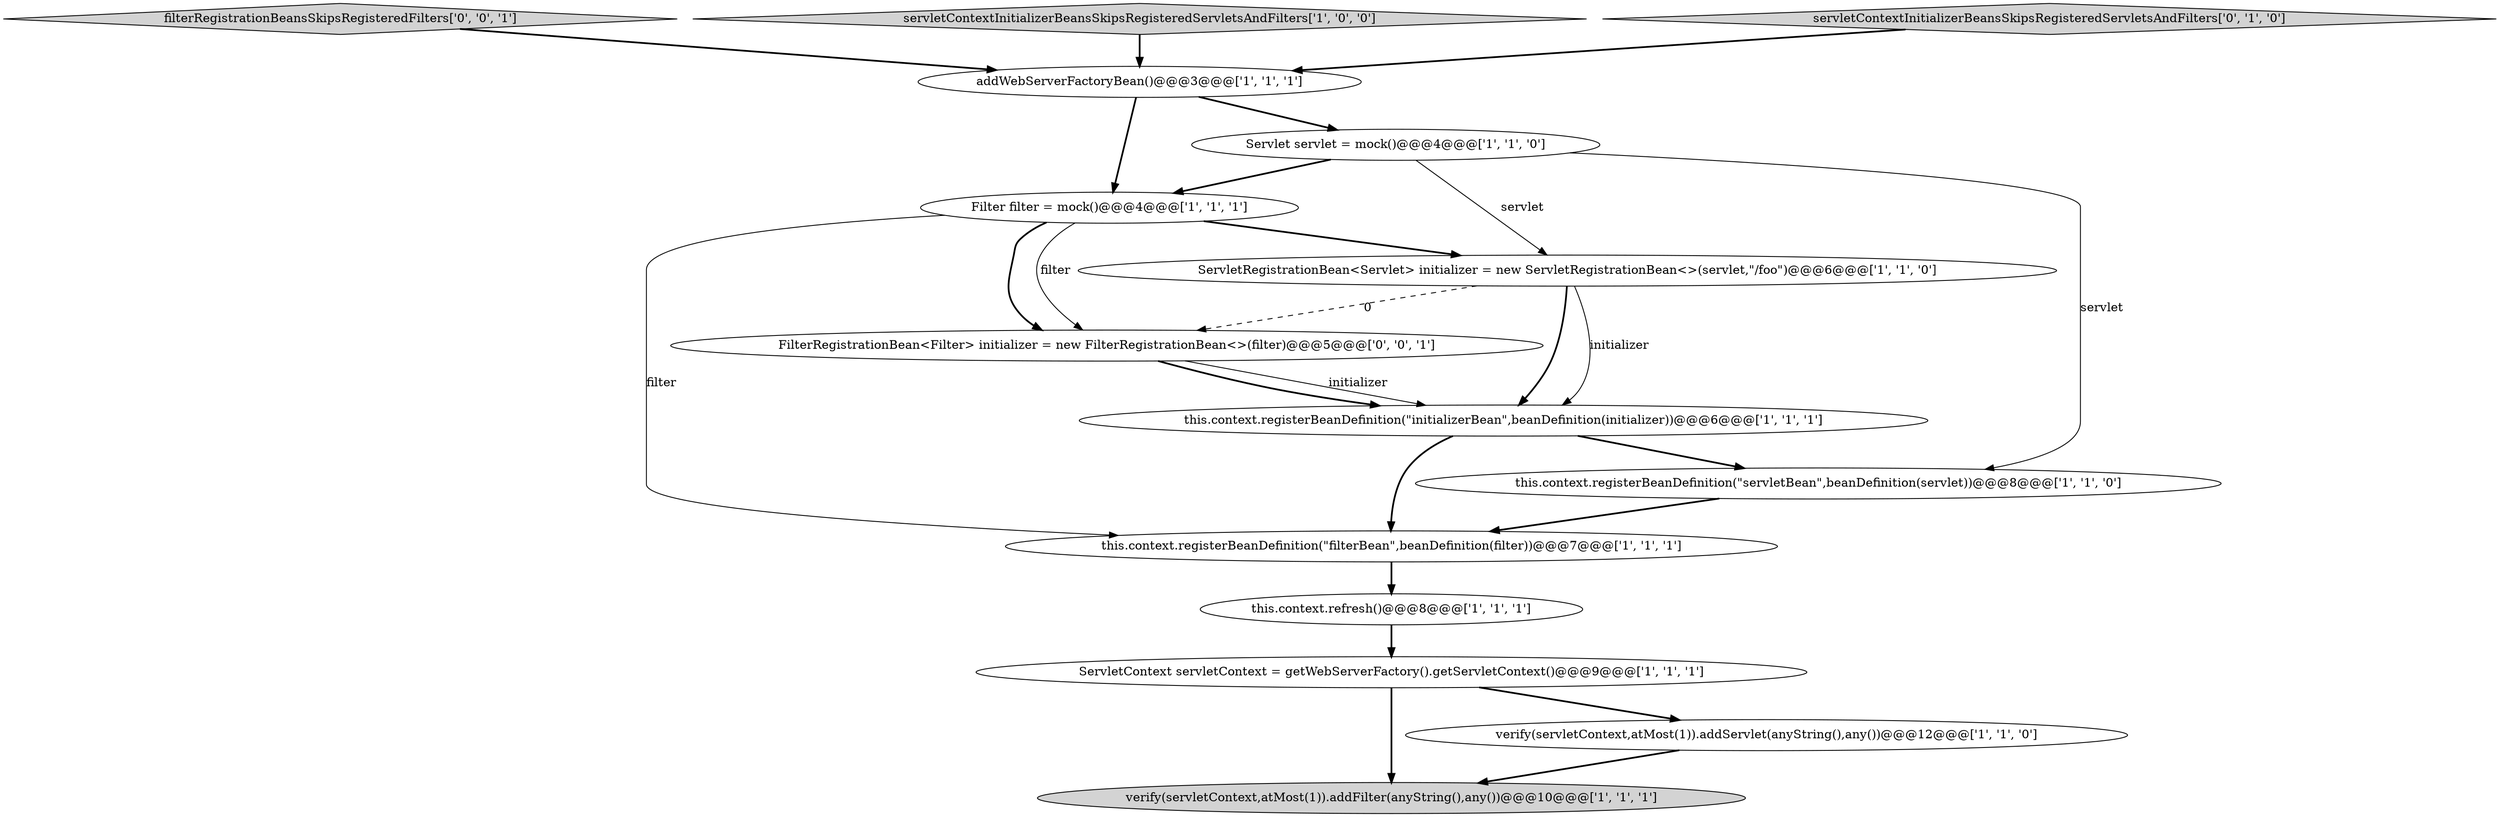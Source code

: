 digraph {
3 [style = filled, label = "Filter filter = mock()@@@4@@@['1', '1', '1']", fillcolor = white, shape = ellipse image = "AAA0AAABBB1BBB"];
7 [style = filled, label = "this.context.registerBeanDefinition(\"servletBean\",beanDefinition(servlet))@@@8@@@['1', '1', '0']", fillcolor = white, shape = ellipse image = "AAA0AAABBB1BBB"];
1 [style = filled, label = "ServletContext servletContext = getWebServerFactory().getServletContext()@@@9@@@['1', '1', '1']", fillcolor = white, shape = ellipse image = "AAA0AAABBB1BBB"];
13 [style = filled, label = "filterRegistrationBeansSkipsRegisteredFilters['0', '0', '1']", fillcolor = lightgray, shape = diamond image = "AAA0AAABBB3BBB"];
6 [style = filled, label = "servletContextInitializerBeansSkipsRegisteredServletsAndFilters['1', '0', '0']", fillcolor = lightgray, shape = diamond image = "AAA0AAABBB1BBB"];
8 [style = filled, label = "ServletRegistrationBean<Servlet> initializer = new ServletRegistrationBean<>(servlet,\"/foo\")@@@6@@@['1', '1', '0']", fillcolor = white, shape = ellipse image = "AAA0AAABBB1BBB"];
5 [style = filled, label = "verify(servletContext,atMost(1)).addFilter(anyString(),any())@@@10@@@['1', '1', '1']", fillcolor = lightgray, shape = ellipse image = "AAA0AAABBB1BBB"];
9 [style = filled, label = "this.context.registerBeanDefinition(\"initializerBean\",beanDefinition(initializer))@@@6@@@['1', '1', '1']", fillcolor = white, shape = ellipse image = "AAA0AAABBB1BBB"];
14 [style = filled, label = "FilterRegistrationBean<Filter> initializer = new FilterRegistrationBean<>(filter)@@@5@@@['0', '0', '1']", fillcolor = white, shape = ellipse image = "AAA0AAABBB3BBB"];
11 [style = filled, label = "Servlet servlet = mock()@@@4@@@['1', '1', '0']", fillcolor = white, shape = ellipse image = "AAA0AAABBB1BBB"];
2 [style = filled, label = "this.context.refresh()@@@8@@@['1', '1', '1']", fillcolor = white, shape = ellipse image = "AAA0AAABBB1BBB"];
0 [style = filled, label = "verify(servletContext,atMost(1)).addServlet(anyString(),any())@@@12@@@['1', '1', '0']", fillcolor = white, shape = ellipse image = "AAA0AAABBB1BBB"];
12 [style = filled, label = "servletContextInitializerBeansSkipsRegisteredServletsAndFilters['0', '1', '0']", fillcolor = lightgray, shape = diamond image = "AAA0AAABBB2BBB"];
4 [style = filled, label = "addWebServerFactoryBean()@@@3@@@['1', '1', '1']", fillcolor = white, shape = ellipse image = "AAA0AAABBB1BBB"];
10 [style = filled, label = "this.context.registerBeanDefinition(\"filterBean\",beanDefinition(filter))@@@7@@@['1', '1', '1']", fillcolor = white, shape = ellipse image = "AAA0AAABBB1BBB"];
1->5 [style = bold, label=""];
8->9 [style = solid, label="initializer"];
4->3 [style = bold, label=""];
11->8 [style = solid, label="servlet"];
7->10 [style = bold, label=""];
2->1 [style = bold, label=""];
3->14 [style = bold, label=""];
1->0 [style = bold, label=""];
14->9 [style = solid, label="initializer"];
9->10 [style = bold, label=""];
8->14 [style = dashed, label="0"];
9->7 [style = bold, label=""];
3->14 [style = solid, label="filter"];
6->4 [style = bold, label=""];
12->4 [style = bold, label=""];
11->3 [style = bold, label=""];
3->8 [style = bold, label=""];
11->7 [style = solid, label="servlet"];
3->10 [style = solid, label="filter"];
8->9 [style = bold, label=""];
14->9 [style = bold, label=""];
10->2 [style = bold, label=""];
4->11 [style = bold, label=""];
0->5 [style = bold, label=""];
13->4 [style = bold, label=""];
}
